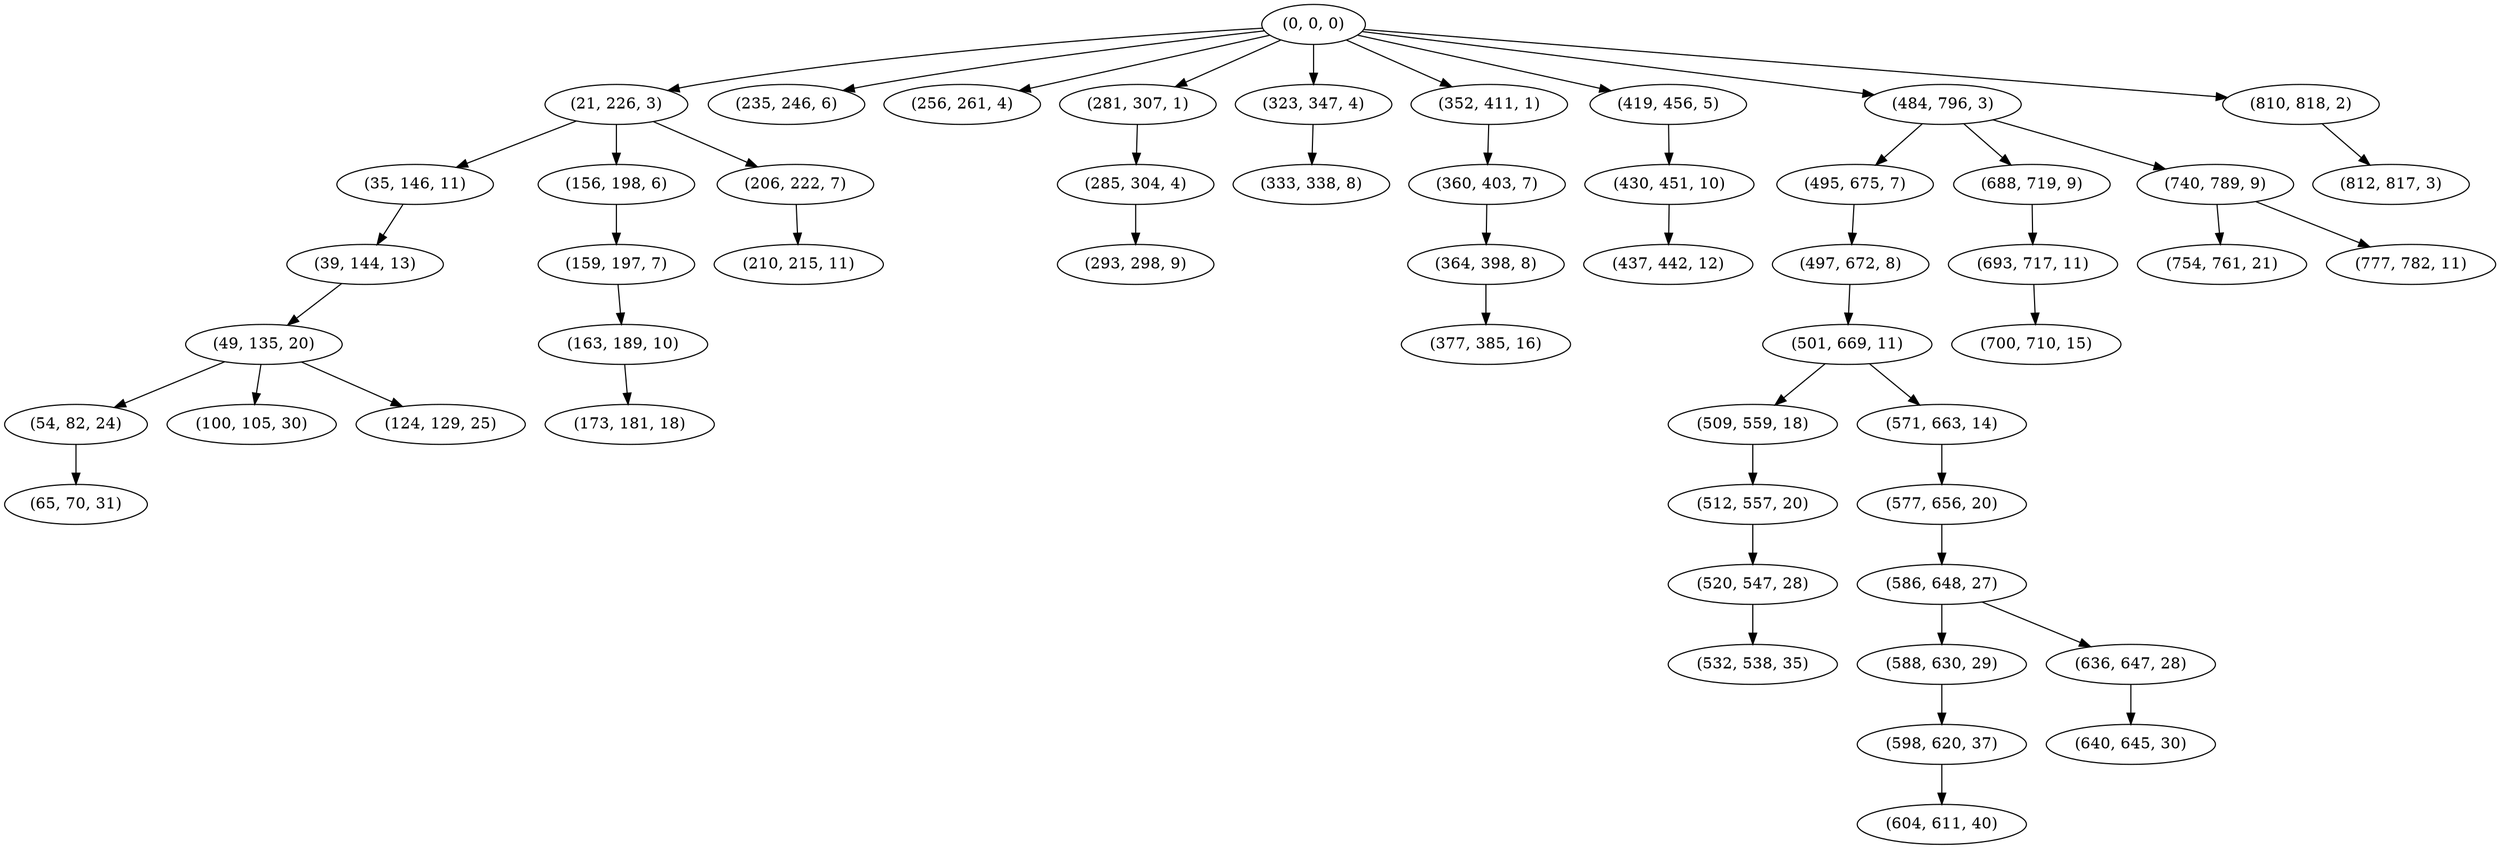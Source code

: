 digraph tree {
    "(0, 0, 0)";
    "(21, 226, 3)";
    "(35, 146, 11)";
    "(39, 144, 13)";
    "(49, 135, 20)";
    "(54, 82, 24)";
    "(65, 70, 31)";
    "(100, 105, 30)";
    "(124, 129, 25)";
    "(156, 198, 6)";
    "(159, 197, 7)";
    "(163, 189, 10)";
    "(173, 181, 18)";
    "(206, 222, 7)";
    "(210, 215, 11)";
    "(235, 246, 6)";
    "(256, 261, 4)";
    "(281, 307, 1)";
    "(285, 304, 4)";
    "(293, 298, 9)";
    "(323, 347, 4)";
    "(333, 338, 8)";
    "(352, 411, 1)";
    "(360, 403, 7)";
    "(364, 398, 8)";
    "(377, 385, 16)";
    "(419, 456, 5)";
    "(430, 451, 10)";
    "(437, 442, 12)";
    "(484, 796, 3)";
    "(495, 675, 7)";
    "(497, 672, 8)";
    "(501, 669, 11)";
    "(509, 559, 18)";
    "(512, 557, 20)";
    "(520, 547, 28)";
    "(532, 538, 35)";
    "(571, 663, 14)";
    "(577, 656, 20)";
    "(586, 648, 27)";
    "(588, 630, 29)";
    "(598, 620, 37)";
    "(604, 611, 40)";
    "(636, 647, 28)";
    "(640, 645, 30)";
    "(688, 719, 9)";
    "(693, 717, 11)";
    "(700, 710, 15)";
    "(740, 789, 9)";
    "(754, 761, 21)";
    "(777, 782, 11)";
    "(810, 818, 2)";
    "(812, 817, 3)";
    "(0, 0, 0)" -> "(21, 226, 3)";
    "(0, 0, 0)" -> "(235, 246, 6)";
    "(0, 0, 0)" -> "(256, 261, 4)";
    "(0, 0, 0)" -> "(281, 307, 1)";
    "(0, 0, 0)" -> "(323, 347, 4)";
    "(0, 0, 0)" -> "(352, 411, 1)";
    "(0, 0, 0)" -> "(419, 456, 5)";
    "(0, 0, 0)" -> "(484, 796, 3)";
    "(0, 0, 0)" -> "(810, 818, 2)";
    "(21, 226, 3)" -> "(35, 146, 11)";
    "(21, 226, 3)" -> "(156, 198, 6)";
    "(21, 226, 3)" -> "(206, 222, 7)";
    "(35, 146, 11)" -> "(39, 144, 13)";
    "(39, 144, 13)" -> "(49, 135, 20)";
    "(49, 135, 20)" -> "(54, 82, 24)";
    "(49, 135, 20)" -> "(100, 105, 30)";
    "(49, 135, 20)" -> "(124, 129, 25)";
    "(54, 82, 24)" -> "(65, 70, 31)";
    "(156, 198, 6)" -> "(159, 197, 7)";
    "(159, 197, 7)" -> "(163, 189, 10)";
    "(163, 189, 10)" -> "(173, 181, 18)";
    "(206, 222, 7)" -> "(210, 215, 11)";
    "(281, 307, 1)" -> "(285, 304, 4)";
    "(285, 304, 4)" -> "(293, 298, 9)";
    "(323, 347, 4)" -> "(333, 338, 8)";
    "(352, 411, 1)" -> "(360, 403, 7)";
    "(360, 403, 7)" -> "(364, 398, 8)";
    "(364, 398, 8)" -> "(377, 385, 16)";
    "(419, 456, 5)" -> "(430, 451, 10)";
    "(430, 451, 10)" -> "(437, 442, 12)";
    "(484, 796, 3)" -> "(495, 675, 7)";
    "(484, 796, 3)" -> "(688, 719, 9)";
    "(484, 796, 3)" -> "(740, 789, 9)";
    "(495, 675, 7)" -> "(497, 672, 8)";
    "(497, 672, 8)" -> "(501, 669, 11)";
    "(501, 669, 11)" -> "(509, 559, 18)";
    "(501, 669, 11)" -> "(571, 663, 14)";
    "(509, 559, 18)" -> "(512, 557, 20)";
    "(512, 557, 20)" -> "(520, 547, 28)";
    "(520, 547, 28)" -> "(532, 538, 35)";
    "(571, 663, 14)" -> "(577, 656, 20)";
    "(577, 656, 20)" -> "(586, 648, 27)";
    "(586, 648, 27)" -> "(588, 630, 29)";
    "(586, 648, 27)" -> "(636, 647, 28)";
    "(588, 630, 29)" -> "(598, 620, 37)";
    "(598, 620, 37)" -> "(604, 611, 40)";
    "(636, 647, 28)" -> "(640, 645, 30)";
    "(688, 719, 9)" -> "(693, 717, 11)";
    "(693, 717, 11)" -> "(700, 710, 15)";
    "(740, 789, 9)" -> "(754, 761, 21)";
    "(740, 789, 9)" -> "(777, 782, 11)";
    "(810, 818, 2)" -> "(812, 817, 3)";
}

